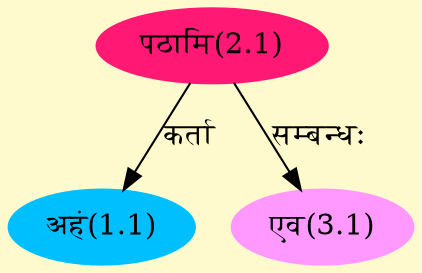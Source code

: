 digraph G{
rankdir=BT;
 compound=true;
 bgcolor="lemonchiffon1";
Node1_1 [style=filled, color="#00BFFF" label = "अहं(1.1)"]
Node2_1 [style=filled, color="#FF1975" label = "पठामि(2.1)"]
Node3_1 [style=filled, color="#FF99FF" label = "एव(3.1)"]
/* Start of Relations section */

Node1_1 -> Node2_1 [  label="कर्ता"  dir="back" ]
Node3_1 -> Node2_1 [  label="सम्बन्धः"  dir="back" ]
}
